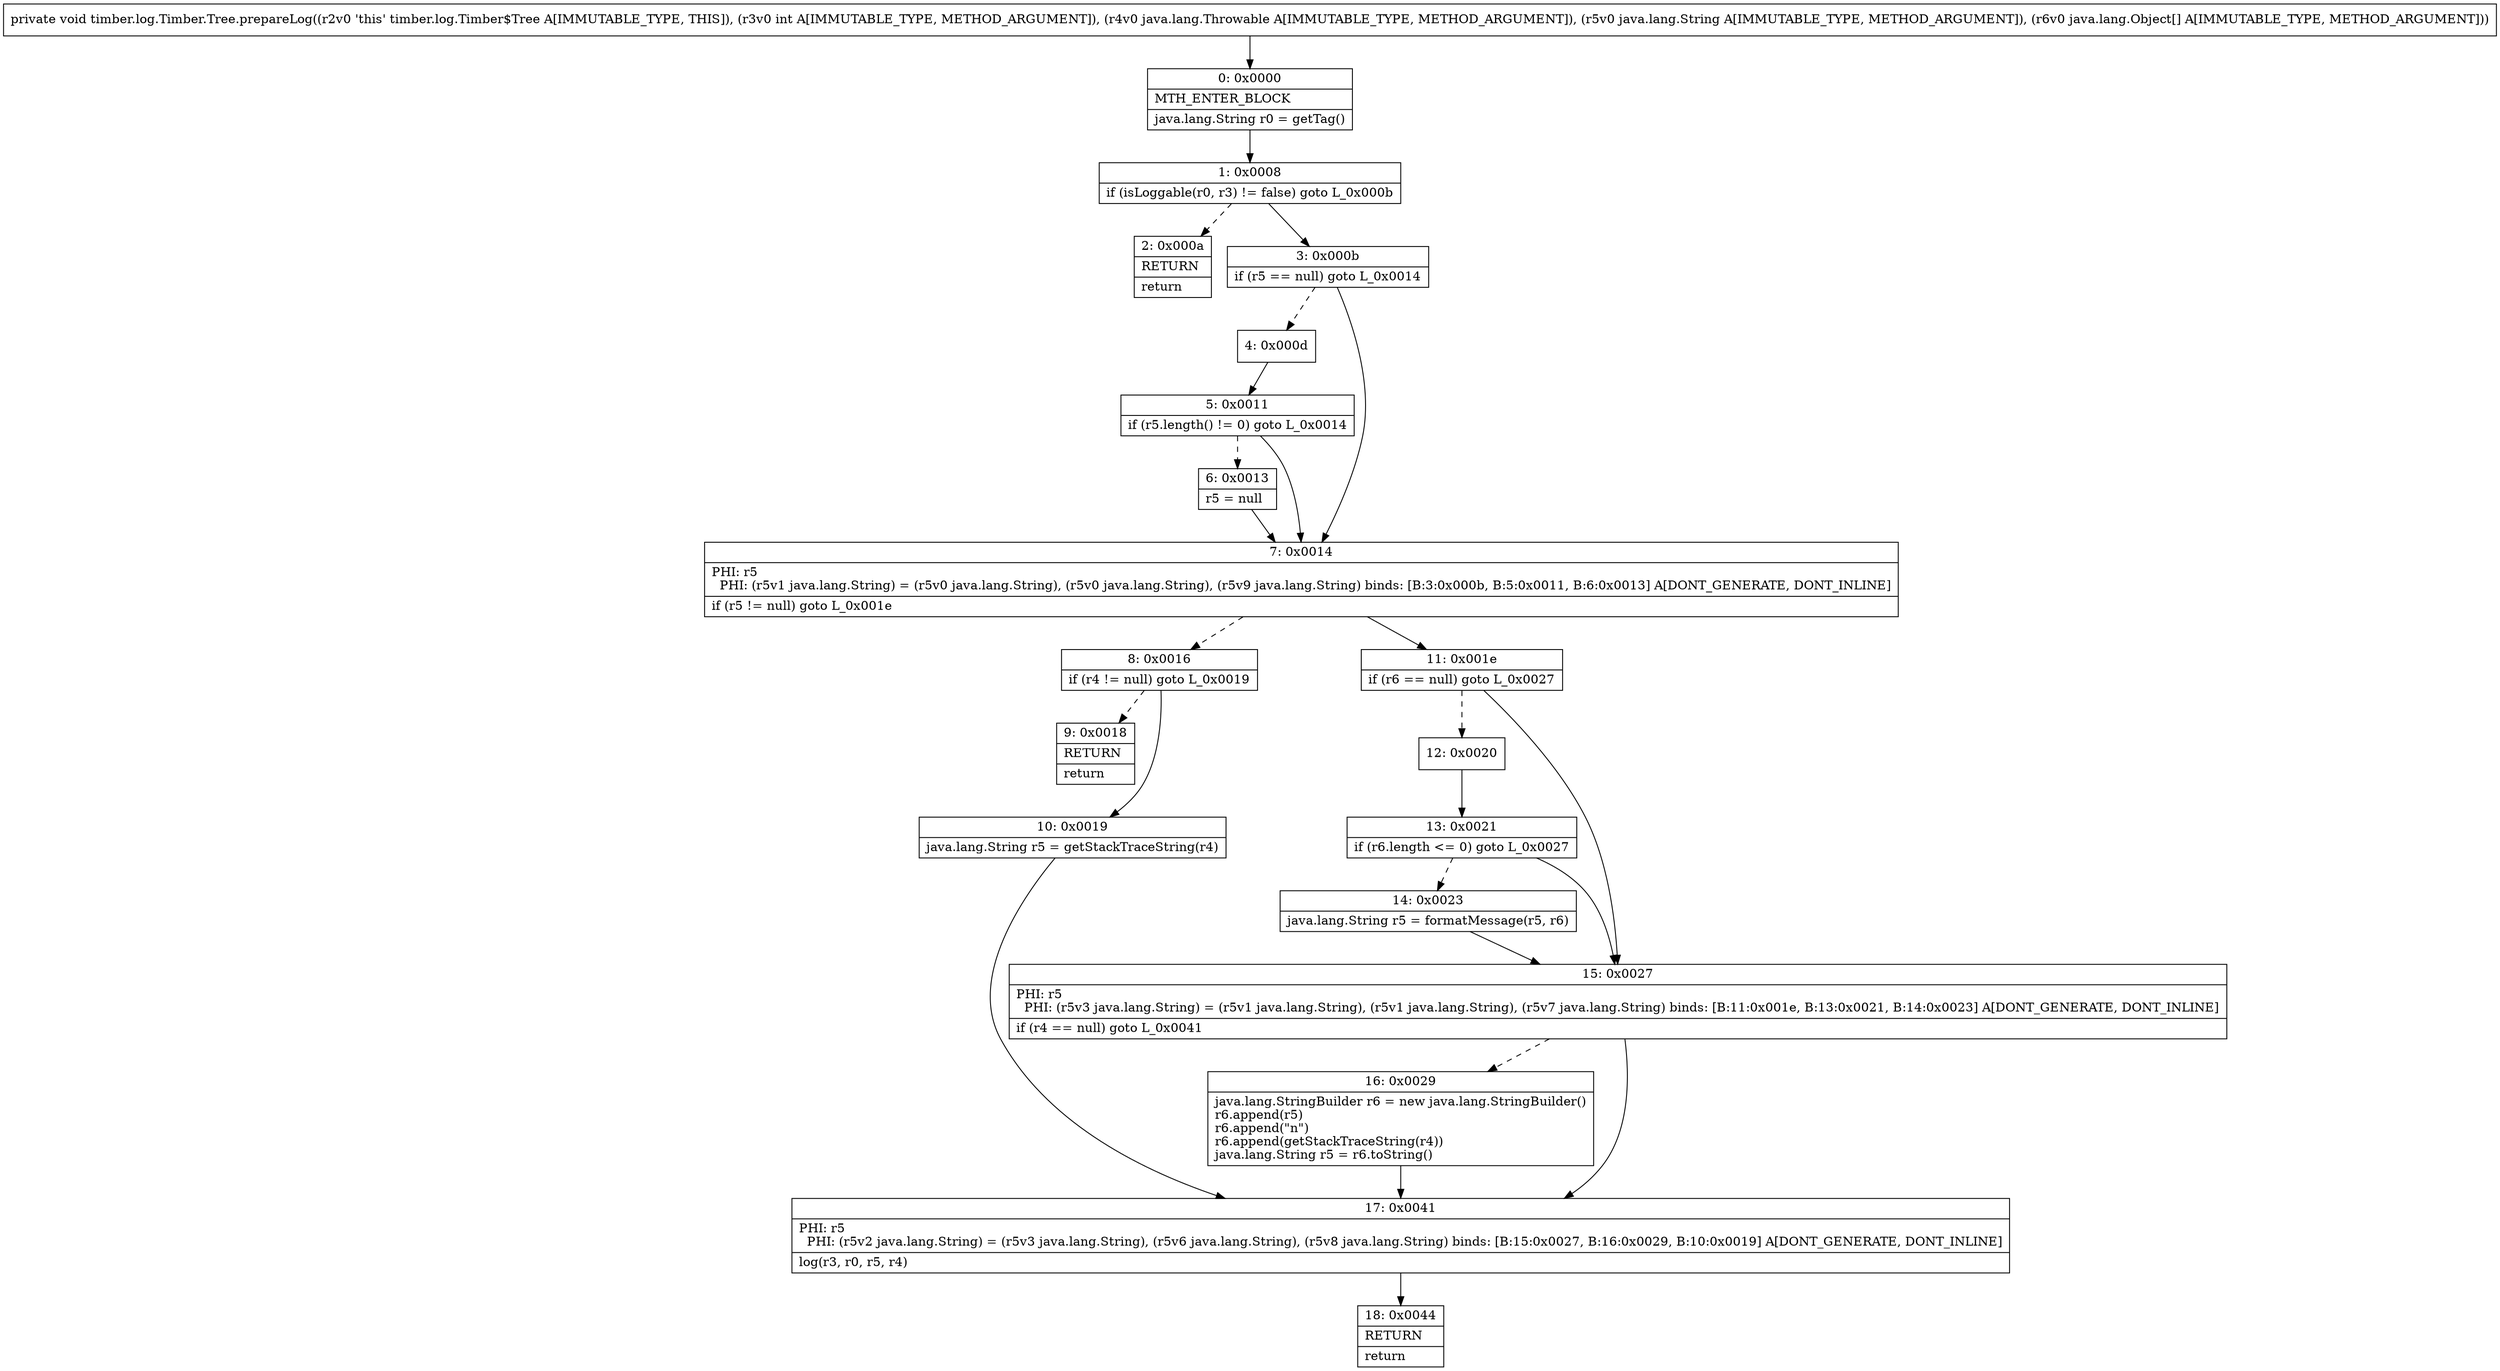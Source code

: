 digraph "CFG fortimber.log.Timber.Tree.prepareLog(ILjava\/lang\/Throwable;Ljava\/lang\/String;[Ljava\/lang\/Object;)V" {
Node_0 [shape=record,label="{0\:\ 0x0000|MTH_ENTER_BLOCK\l|java.lang.String r0 = getTag()\l}"];
Node_1 [shape=record,label="{1\:\ 0x0008|if (isLoggable(r0, r3) != false) goto L_0x000b\l}"];
Node_2 [shape=record,label="{2\:\ 0x000a|RETURN\l|return\l}"];
Node_3 [shape=record,label="{3\:\ 0x000b|if (r5 == null) goto L_0x0014\l}"];
Node_4 [shape=record,label="{4\:\ 0x000d}"];
Node_5 [shape=record,label="{5\:\ 0x0011|if (r5.length() != 0) goto L_0x0014\l}"];
Node_6 [shape=record,label="{6\:\ 0x0013|r5 = null\l}"];
Node_7 [shape=record,label="{7\:\ 0x0014|PHI: r5 \l  PHI: (r5v1 java.lang.String) = (r5v0 java.lang.String), (r5v0 java.lang.String), (r5v9 java.lang.String) binds: [B:3:0x000b, B:5:0x0011, B:6:0x0013] A[DONT_GENERATE, DONT_INLINE]\l|if (r5 != null) goto L_0x001e\l}"];
Node_8 [shape=record,label="{8\:\ 0x0016|if (r4 != null) goto L_0x0019\l}"];
Node_9 [shape=record,label="{9\:\ 0x0018|RETURN\l|return\l}"];
Node_10 [shape=record,label="{10\:\ 0x0019|java.lang.String r5 = getStackTraceString(r4)\l}"];
Node_11 [shape=record,label="{11\:\ 0x001e|if (r6 == null) goto L_0x0027\l}"];
Node_12 [shape=record,label="{12\:\ 0x0020}"];
Node_13 [shape=record,label="{13\:\ 0x0021|if (r6.length \<= 0) goto L_0x0027\l}"];
Node_14 [shape=record,label="{14\:\ 0x0023|java.lang.String r5 = formatMessage(r5, r6)\l}"];
Node_15 [shape=record,label="{15\:\ 0x0027|PHI: r5 \l  PHI: (r5v3 java.lang.String) = (r5v1 java.lang.String), (r5v1 java.lang.String), (r5v7 java.lang.String) binds: [B:11:0x001e, B:13:0x0021, B:14:0x0023] A[DONT_GENERATE, DONT_INLINE]\l|if (r4 == null) goto L_0x0041\l}"];
Node_16 [shape=record,label="{16\:\ 0x0029|java.lang.StringBuilder r6 = new java.lang.StringBuilder()\lr6.append(r5)\lr6.append(\"n\")\lr6.append(getStackTraceString(r4))\ljava.lang.String r5 = r6.toString()\l}"];
Node_17 [shape=record,label="{17\:\ 0x0041|PHI: r5 \l  PHI: (r5v2 java.lang.String) = (r5v3 java.lang.String), (r5v6 java.lang.String), (r5v8 java.lang.String) binds: [B:15:0x0027, B:16:0x0029, B:10:0x0019] A[DONT_GENERATE, DONT_INLINE]\l|log(r3, r0, r5, r4)\l}"];
Node_18 [shape=record,label="{18\:\ 0x0044|RETURN\l|return\l}"];
MethodNode[shape=record,label="{private void timber.log.Timber.Tree.prepareLog((r2v0 'this' timber.log.Timber$Tree A[IMMUTABLE_TYPE, THIS]), (r3v0 int A[IMMUTABLE_TYPE, METHOD_ARGUMENT]), (r4v0 java.lang.Throwable A[IMMUTABLE_TYPE, METHOD_ARGUMENT]), (r5v0 java.lang.String A[IMMUTABLE_TYPE, METHOD_ARGUMENT]), (r6v0 java.lang.Object[] A[IMMUTABLE_TYPE, METHOD_ARGUMENT])) }"];
MethodNode -> Node_0;
Node_0 -> Node_1;
Node_1 -> Node_2[style=dashed];
Node_1 -> Node_3;
Node_3 -> Node_4[style=dashed];
Node_3 -> Node_7;
Node_4 -> Node_5;
Node_5 -> Node_6[style=dashed];
Node_5 -> Node_7;
Node_6 -> Node_7;
Node_7 -> Node_8[style=dashed];
Node_7 -> Node_11;
Node_8 -> Node_9[style=dashed];
Node_8 -> Node_10;
Node_10 -> Node_17;
Node_11 -> Node_12[style=dashed];
Node_11 -> Node_15;
Node_12 -> Node_13;
Node_13 -> Node_14[style=dashed];
Node_13 -> Node_15;
Node_14 -> Node_15;
Node_15 -> Node_16[style=dashed];
Node_15 -> Node_17;
Node_16 -> Node_17;
Node_17 -> Node_18;
}

